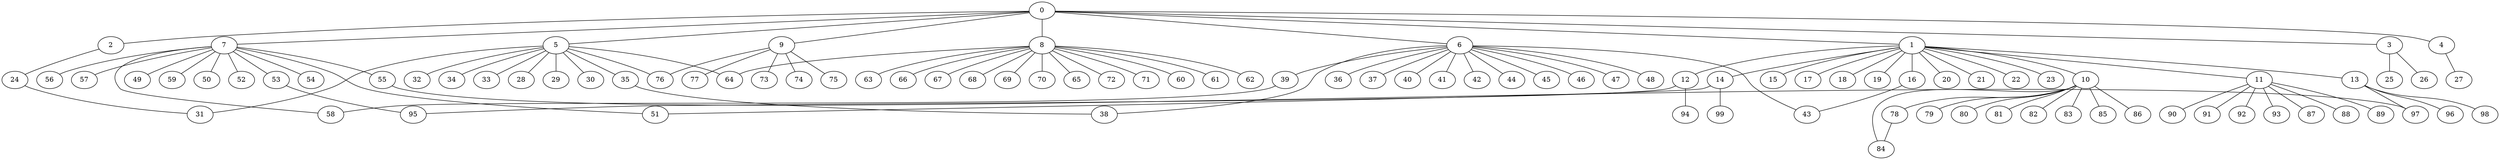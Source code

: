 
graph graphname {
    0 -- 1
0 -- 2
0 -- 3
0 -- 4
0 -- 5
0 -- 6
0 -- 7
0 -- 8
0 -- 9
1 -- 10
1 -- 11
1 -- 12
1 -- 13
1 -- 14
1 -- 15
1 -- 16
1 -- 17
1 -- 18
1 -- 19
1 -- 20
1 -- 21
1 -- 22
1 -- 23
2 -- 24
3 -- 25
3 -- 26
4 -- 27
5 -- 32
5 -- 34
5 -- 35
5 -- 33
5 -- 28
5 -- 29
5 -- 30
5 -- 31
5 -- 76
5 -- 64
6 -- 36
6 -- 37
6 -- 38
6 -- 39
6 -- 40
6 -- 41
6 -- 42
6 -- 43
6 -- 44
6 -- 45
6 -- 46
6 -- 47
6 -- 48
7 -- 49
7 -- 50
7 -- 51
7 -- 52
7 -- 53
7 -- 54
7 -- 55
7 -- 56
7 -- 57
7 -- 58
7 -- 59
8 -- 64
8 -- 66
8 -- 67
8 -- 68
8 -- 69
8 -- 70
8 -- 65
8 -- 72
8 -- 71
8 -- 60
8 -- 61
8 -- 62
8 -- 63
9 -- 73
9 -- 74
9 -- 75
9 -- 76
9 -- 77
10 -- 78
10 -- 79
10 -- 80
10 -- 81
10 -- 82
10 -- 83
10 -- 84
10 -- 85
10 -- 86
11 -- 87
11 -- 88
11 -- 89
11 -- 90
11 -- 91
11 -- 92
11 -- 93
12 -- 94
12 -- 95
13 -- 96
13 -- 98
13 -- 97
14 -- 99
14 -- 51
16 -- 43
24 -- 31
35 -- 38
39 -- 58
53 -- 95
55 -- 97
78 -- 84

}
